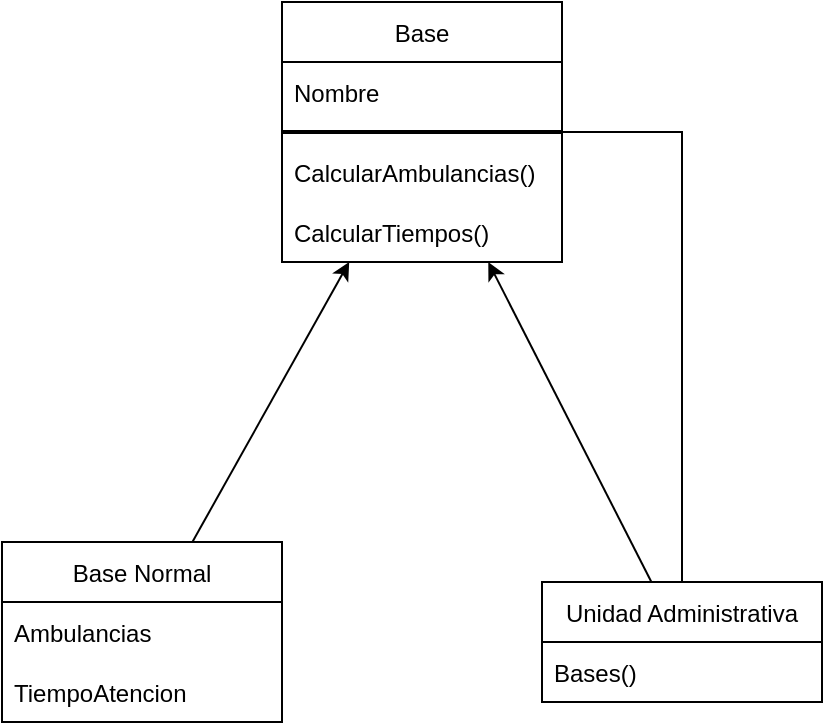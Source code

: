<mxfile version="18.0.1" type="device"><diagram id="NIx_Jt1xvxn_xgmtiTOE" name="Page-1"><mxGraphModel dx="596" dy="570" grid="1" gridSize="10" guides="1" tooltips="1" connect="1" arrows="1" fold="1" page="1" pageScale="1" pageWidth="827" pageHeight="1169" math="0" shadow="0"><root><mxCell id="0"/><mxCell id="1" parent="0"/><mxCell id="LNR5P65ZEhz75WY_WE5x-5" value="Unidad Administrativa" style="swimlane;fontStyle=0;childLayout=stackLayout;horizontal=1;startSize=30;horizontalStack=0;resizeParent=1;resizeParentMax=0;resizeLast=0;collapsible=1;marginBottom=0;" vertex="1" parent="1"><mxGeometry x="500" y="380" width="140" height="60" as="geometry"/></mxCell><mxCell id="LNR5P65ZEhz75WY_WE5x-21" value="Bases()" style="text;strokeColor=none;fillColor=none;align=left;verticalAlign=middle;spacingLeft=4;spacingRight=4;overflow=hidden;points=[[0,0.5],[1,0.5]];portConstraint=eastwest;rotatable=0;" vertex="1" parent="LNR5P65ZEhz75WY_WE5x-5"><mxGeometry y="30" width="140" height="30" as="geometry"/></mxCell><mxCell id="LNR5P65ZEhz75WY_WE5x-9" value="Base Normal" style="swimlane;fontStyle=0;childLayout=stackLayout;horizontal=1;startSize=30;horizontalStack=0;resizeParent=1;resizeParentMax=0;resizeLast=0;collapsible=1;marginBottom=0;" vertex="1" parent="1"><mxGeometry x="230" y="360" width="140" height="90" as="geometry"/></mxCell><mxCell id="LNR5P65ZEhz75WY_WE5x-36" value="Ambulancias" style="text;strokeColor=none;fillColor=none;align=left;verticalAlign=middle;spacingLeft=4;spacingRight=4;overflow=hidden;points=[[0,0.5],[1,0.5]];portConstraint=eastwest;rotatable=0;" vertex="1" parent="LNR5P65ZEhz75WY_WE5x-9"><mxGeometry y="30" width="140" height="30" as="geometry"/></mxCell><mxCell id="LNR5P65ZEhz75WY_WE5x-35" value="TiempoAtencion" style="text;strokeColor=none;fillColor=none;align=left;verticalAlign=middle;spacingLeft=4;spacingRight=4;overflow=hidden;points=[[0,0.5],[1,0.5]];portConstraint=eastwest;rotatable=0;" vertex="1" parent="LNR5P65ZEhz75WY_WE5x-9"><mxGeometry y="60" width="140" height="30" as="geometry"/></mxCell><mxCell id="LNR5P65ZEhz75WY_WE5x-22" value="Base" style="swimlane;fontStyle=0;childLayout=stackLayout;horizontal=1;startSize=30;horizontalStack=0;resizeParent=1;resizeParentMax=0;resizeLast=0;collapsible=1;marginBottom=0;" vertex="1" parent="1"><mxGeometry x="370" y="90" width="140" height="130" as="geometry"/></mxCell><mxCell id="LNR5P65ZEhz75WY_WE5x-8" value="Nombre" style="text;strokeColor=none;fillColor=none;align=left;verticalAlign=middle;spacingLeft=4;spacingRight=4;overflow=hidden;points=[[0,0.5],[1,0.5]];portConstraint=eastwest;rotatable=0;" vertex="1" parent="LNR5P65ZEhz75WY_WE5x-22"><mxGeometry y="30" width="140" height="30" as="geometry"/></mxCell><mxCell id="LNR5P65ZEhz75WY_WE5x-32" value="" style="line;strokeWidth=2;html=1;" vertex="1" parent="LNR5P65ZEhz75WY_WE5x-22"><mxGeometry y="60" width="140" height="10" as="geometry"/></mxCell><mxCell id="LNR5P65ZEhz75WY_WE5x-11" value="CalcularAmbulancias()" style="text;strokeColor=none;fillColor=none;align=left;verticalAlign=middle;spacingLeft=4;spacingRight=4;overflow=hidden;points=[[0,0.5],[1,0.5]];portConstraint=eastwest;rotatable=0;" vertex="1" parent="LNR5P65ZEhz75WY_WE5x-22"><mxGeometry y="70" width="140" height="30" as="geometry"/></mxCell><mxCell id="LNR5P65ZEhz75WY_WE5x-12" value="CalcularTiempos()" style="text;strokeColor=none;fillColor=none;align=left;verticalAlign=middle;spacingLeft=4;spacingRight=4;overflow=hidden;points=[[0,0.5],[1,0.5]];portConstraint=eastwest;rotatable=0;" vertex="1" parent="LNR5P65ZEhz75WY_WE5x-22"><mxGeometry y="100" width="140" height="30" as="geometry"/></mxCell><mxCell id="LNR5P65ZEhz75WY_WE5x-26" value="" style="endArrow=none;html=1;rounded=0;" edge="1" parent="1" source="LNR5P65ZEhz75WY_WE5x-5" target="LNR5P65ZEhz75WY_WE5x-22"><mxGeometry width="50" height="50" relative="1" as="geometry"><mxPoint x="570" y="350" as="sourcePoint"/><mxPoint x="480" y="310" as="targetPoint"/><Array as="points"><mxPoint x="570" y="155"/></Array></mxGeometry></mxCell><mxCell id="LNR5P65ZEhz75WY_WE5x-29" value="" style="endArrow=classic;html=1;rounded=0;" edge="1" parent="1" source="LNR5P65ZEhz75WY_WE5x-9" target="LNR5P65ZEhz75WY_WE5x-22"><mxGeometry width="50" height="50" relative="1" as="geometry"><mxPoint x="360" y="300" as="sourcePoint"/><mxPoint x="500" y="320" as="targetPoint"/></mxGeometry></mxCell><mxCell id="LNR5P65ZEhz75WY_WE5x-31" value="" style="endArrow=classic;html=1;rounded=0;" edge="1" parent="1" source="LNR5P65ZEhz75WY_WE5x-5" target="LNR5P65ZEhz75WY_WE5x-22"><mxGeometry width="50" height="50" relative="1" as="geometry"><mxPoint x="450" y="370" as="sourcePoint"/><mxPoint x="500" y="320" as="targetPoint"/></mxGeometry></mxCell></root></mxGraphModel></diagram></mxfile>